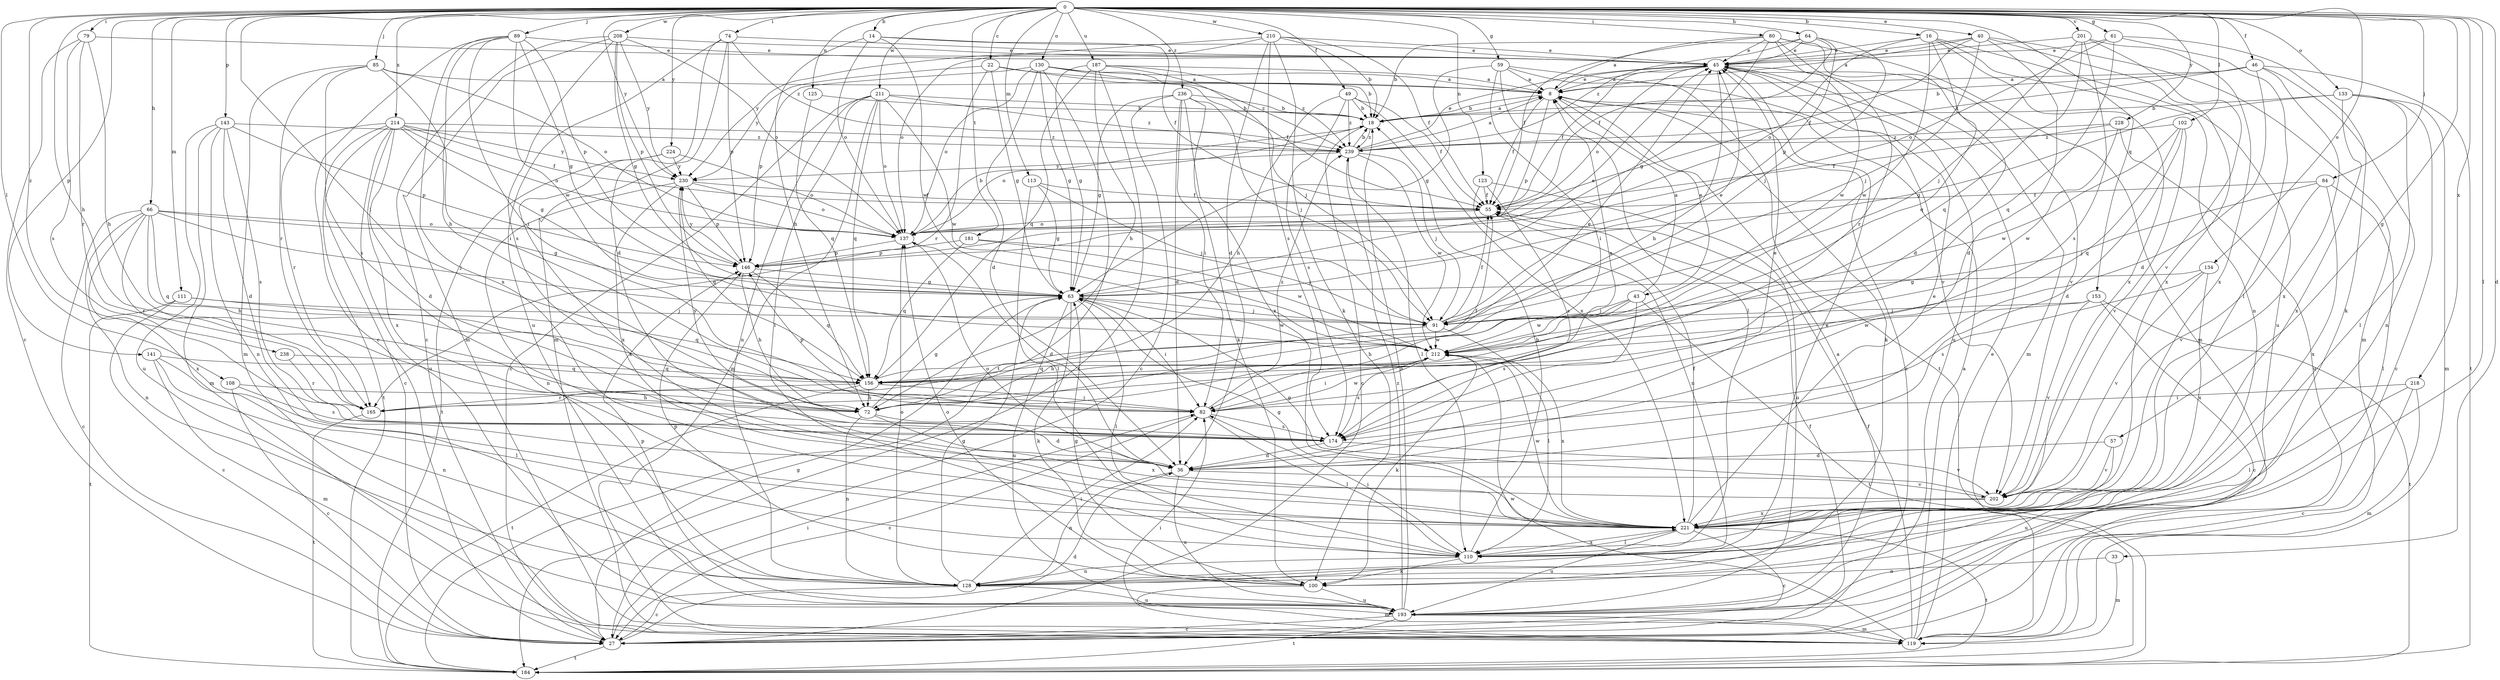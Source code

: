 strict digraph  {
0;
8;
14;
16;
18;
22;
27;
33;
36;
40;
43;
45;
46;
49;
55;
57;
59;
61;
63;
64;
66;
72;
74;
79;
80;
82;
84;
85;
89;
91;
100;
102;
108;
110;
111;
113;
119;
123;
125;
128;
130;
133;
134;
137;
141;
143;
146;
153;
156;
165;
174;
181;
184;
187;
193;
201;
202;
208;
210;
211;
212;
214;
218;
221;
224;
228;
230;
236;
238;
239;
0 -> 14  [label=b];
0 -> 16  [label=b];
0 -> 22  [label=c];
0 -> 33  [label=d];
0 -> 40  [label=e];
0 -> 46  [label=f];
0 -> 49  [label=f];
0 -> 57  [label=g];
0 -> 59  [label=g];
0 -> 61  [label=g];
0 -> 64  [label=h];
0 -> 66  [label=h];
0 -> 72  [label=h];
0 -> 74  [label=i];
0 -> 79  [label=i];
0 -> 80  [label=i];
0 -> 82  [label=i];
0 -> 84  [label=j];
0 -> 85  [label=j];
0 -> 89  [label=j];
0 -> 102  [label=l];
0 -> 108  [label=l];
0 -> 110  [label=l];
0 -> 111  [label=m];
0 -> 113  [label=m];
0 -> 123  [label=n];
0 -> 125  [label=n];
0 -> 130  [label=o];
0 -> 133  [label=o];
0 -> 134  [label=o];
0 -> 141  [label=p];
0 -> 143  [label=p];
0 -> 153  [label=q];
0 -> 181  [label=t];
0 -> 187  [label=u];
0 -> 201  [label=v];
0 -> 208  [label=w];
0 -> 210  [label=w];
0 -> 211  [label=w];
0 -> 214  [label=x];
0 -> 218  [label=x];
0 -> 224  [label=y];
0 -> 228  [label=y];
0 -> 230  [label=y];
0 -> 236  [label=z];
0 -> 238  [label=z];
8 -> 18  [label=b];
8 -> 27  [label=c];
8 -> 43  [label=e];
8 -> 45  [label=e];
8 -> 55  [label=f];
8 -> 100  [label=k];
8 -> 146  [label=p];
14 -> 45  [label=e];
14 -> 55  [label=f];
14 -> 72  [label=h];
14 -> 137  [label=o];
14 -> 212  [label=w];
16 -> 45  [label=e];
16 -> 128  [label=n];
16 -> 137  [label=o];
16 -> 156  [label=q];
16 -> 193  [label=u];
16 -> 212  [label=w];
16 -> 221  [label=x];
18 -> 8  [label=a];
18 -> 27  [label=c];
18 -> 137  [label=o];
18 -> 239  [label=z];
22 -> 8  [label=a];
22 -> 55  [label=f];
22 -> 63  [label=g];
22 -> 165  [label=r];
22 -> 230  [label=y];
27 -> 36  [label=d];
27 -> 55  [label=f];
27 -> 63  [label=g];
27 -> 82  [label=i];
27 -> 184  [label=t];
33 -> 119  [label=m];
33 -> 128  [label=n];
36 -> 128  [label=n];
36 -> 193  [label=u];
36 -> 202  [label=v];
40 -> 8  [label=a];
40 -> 36  [label=d];
40 -> 45  [label=e];
40 -> 55  [label=f];
40 -> 91  [label=j];
40 -> 119  [label=m];
40 -> 221  [label=x];
43 -> 8  [label=a];
43 -> 72  [label=h];
43 -> 91  [label=j];
43 -> 174  [label=s];
43 -> 184  [label=t];
43 -> 212  [label=w];
45 -> 8  [label=a];
45 -> 55  [label=f];
45 -> 72  [label=h];
45 -> 119  [label=m];
45 -> 137  [label=o];
45 -> 193  [label=u];
45 -> 202  [label=v];
46 -> 8  [label=a];
46 -> 18  [label=b];
46 -> 36  [label=d];
46 -> 128  [label=n];
46 -> 184  [label=t];
46 -> 221  [label=x];
46 -> 239  [label=z];
49 -> 18  [label=b];
49 -> 55  [label=f];
49 -> 72  [label=h];
49 -> 174  [label=s];
49 -> 221  [label=x];
49 -> 239  [label=z];
55 -> 137  [label=o];
57 -> 36  [label=d];
57 -> 193  [label=u];
57 -> 202  [label=v];
59 -> 8  [label=a];
59 -> 63  [label=g];
59 -> 82  [label=i];
59 -> 110  [label=l];
59 -> 184  [label=t];
59 -> 202  [label=v];
61 -> 45  [label=e];
61 -> 100  [label=k];
61 -> 110  [label=l];
61 -> 137  [label=o];
61 -> 156  [label=q];
63 -> 45  [label=e];
63 -> 82  [label=i];
63 -> 91  [label=j];
63 -> 100  [label=k];
63 -> 110  [label=l];
63 -> 193  [label=u];
63 -> 212  [label=w];
64 -> 18  [label=b];
64 -> 45  [label=e];
64 -> 55  [label=f];
64 -> 91  [label=j];
64 -> 146  [label=p];
64 -> 239  [label=z];
66 -> 27  [label=c];
66 -> 63  [label=g];
66 -> 72  [label=h];
66 -> 91  [label=j];
66 -> 128  [label=n];
66 -> 137  [label=o];
66 -> 156  [label=q];
66 -> 165  [label=r];
66 -> 221  [label=x];
72 -> 36  [label=d];
72 -> 63  [label=g];
72 -> 128  [label=n];
72 -> 221  [label=x];
74 -> 36  [label=d];
74 -> 45  [label=e];
74 -> 119  [label=m];
74 -> 146  [label=p];
74 -> 193  [label=u];
74 -> 239  [label=z];
79 -> 27  [label=c];
79 -> 45  [label=e];
79 -> 72  [label=h];
79 -> 165  [label=r];
79 -> 174  [label=s];
80 -> 8  [label=a];
80 -> 36  [label=d];
80 -> 45  [label=e];
80 -> 55  [label=f];
80 -> 63  [label=g];
80 -> 119  [label=m];
80 -> 165  [label=r];
80 -> 212  [label=w];
82 -> 8  [label=a];
82 -> 27  [label=c];
82 -> 110  [label=l];
82 -> 146  [label=p];
82 -> 174  [label=s];
82 -> 212  [label=w];
82 -> 239  [label=z];
84 -> 55  [label=f];
84 -> 91  [label=j];
84 -> 110  [label=l];
84 -> 202  [label=v];
84 -> 221  [label=x];
85 -> 8  [label=a];
85 -> 82  [label=i];
85 -> 119  [label=m];
85 -> 137  [label=o];
85 -> 165  [label=r];
85 -> 174  [label=s];
89 -> 27  [label=c];
89 -> 45  [label=e];
89 -> 63  [label=g];
89 -> 72  [label=h];
89 -> 82  [label=i];
89 -> 146  [label=p];
89 -> 212  [label=w];
89 -> 221  [label=x];
91 -> 45  [label=e];
91 -> 55  [label=f];
91 -> 72  [label=h];
91 -> 110  [label=l];
91 -> 212  [label=w];
100 -> 63  [label=g];
100 -> 119  [label=m];
100 -> 137  [label=o];
100 -> 146  [label=p];
100 -> 193  [label=u];
102 -> 36  [label=d];
102 -> 156  [label=q];
102 -> 202  [label=v];
102 -> 212  [label=w];
102 -> 239  [label=z];
108 -> 27  [label=c];
108 -> 72  [label=h];
108 -> 174  [label=s];
110 -> 18  [label=b];
110 -> 82  [label=i];
110 -> 100  [label=k];
110 -> 128  [label=n];
110 -> 221  [label=x];
111 -> 27  [label=c];
111 -> 91  [label=j];
111 -> 156  [label=q];
111 -> 184  [label=t];
113 -> 55  [label=f];
113 -> 63  [label=g];
113 -> 91  [label=j];
113 -> 110  [label=l];
119 -> 8  [label=a];
119 -> 45  [label=e];
119 -> 55  [label=f];
119 -> 82  [label=i];
119 -> 212  [label=w];
123 -> 55  [label=f];
123 -> 128  [label=n];
123 -> 174  [label=s];
123 -> 193  [label=u];
125 -> 18  [label=b];
125 -> 156  [label=q];
128 -> 27  [label=c];
128 -> 45  [label=e];
128 -> 63  [label=g];
128 -> 82  [label=i];
128 -> 137  [label=o];
128 -> 193  [label=u];
130 -> 8  [label=a];
130 -> 18  [label=b];
130 -> 36  [label=d];
130 -> 63  [label=g];
130 -> 137  [label=o];
130 -> 146  [label=p];
130 -> 184  [label=t];
130 -> 239  [label=z];
133 -> 18  [label=b];
133 -> 27  [label=c];
133 -> 63  [label=g];
133 -> 110  [label=l];
133 -> 119  [label=m];
133 -> 221  [label=x];
134 -> 63  [label=g];
134 -> 174  [label=s];
134 -> 202  [label=v];
134 -> 221  [label=x];
137 -> 18  [label=b];
137 -> 36  [label=d];
137 -> 146  [label=p];
141 -> 110  [label=l];
141 -> 119  [label=m];
141 -> 128  [label=n];
141 -> 156  [label=q];
143 -> 36  [label=d];
143 -> 119  [label=m];
143 -> 128  [label=n];
143 -> 146  [label=p];
143 -> 174  [label=s];
143 -> 193  [label=u];
143 -> 239  [label=z];
146 -> 63  [label=g];
146 -> 72  [label=h];
146 -> 156  [label=q];
146 -> 230  [label=y];
153 -> 27  [label=c];
153 -> 91  [label=j];
153 -> 184  [label=t];
153 -> 202  [label=v];
153 -> 212  [label=w];
156 -> 45  [label=e];
156 -> 72  [label=h];
156 -> 82  [label=i];
156 -> 165  [label=r];
156 -> 184  [label=t];
165 -> 55  [label=f];
165 -> 184  [label=t];
174 -> 36  [label=d];
174 -> 45  [label=e];
174 -> 202  [label=v];
174 -> 230  [label=y];
181 -> 91  [label=j];
181 -> 146  [label=p];
181 -> 156  [label=q];
181 -> 212  [label=w];
187 -> 8  [label=a];
187 -> 63  [label=g];
187 -> 72  [label=h];
187 -> 91  [label=j];
187 -> 156  [label=q];
187 -> 184  [label=t];
187 -> 239  [label=z];
193 -> 8  [label=a];
193 -> 18  [label=b];
193 -> 27  [label=c];
193 -> 119  [label=m];
193 -> 146  [label=p];
193 -> 184  [label=t];
193 -> 239  [label=z];
201 -> 45  [label=e];
201 -> 91  [label=j];
201 -> 156  [label=q];
201 -> 174  [label=s];
201 -> 202  [label=v];
201 -> 221  [label=x];
202 -> 63  [label=g];
202 -> 137  [label=o];
202 -> 221  [label=x];
208 -> 27  [label=c];
208 -> 45  [label=e];
208 -> 63  [label=g];
208 -> 119  [label=m];
208 -> 137  [label=o];
208 -> 146  [label=p];
208 -> 174  [label=s];
208 -> 230  [label=y];
210 -> 18  [label=b];
210 -> 36  [label=d];
210 -> 45  [label=e];
210 -> 55  [label=f];
210 -> 100  [label=k];
210 -> 137  [label=o];
210 -> 174  [label=s];
210 -> 230  [label=y];
211 -> 18  [label=b];
211 -> 27  [label=c];
211 -> 110  [label=l];
211 -> 119  [label=m];
211 -> 128  [label=n];
211 -> 137  [label=o];
211 -> 156  [label=q];
211 -> 212  [label=w];
211 -> 239  [label=z];
212 -> 82  [label=i];
212 -> 100  [label=k];
212 -> 156  [label=q];
212 -> 174  [label=s];
212 -> 221  [label=x];
214 -> 27  [label=c];
214 -> 36  [label=d];
214 -> 55  [label=f];
214 -> 63  [label=g];
214 -> 137  [label=o];
214 -> 165  [label=r];
214 -> 184  [label=t];
214 -> 193  [label=u];
214 -> 221  [label=x];
214 -> 230  [label=y];
214 -> 239  [label=z];
218 -> 27  [label=c];
218 -> 82  [label=i];
218 -> 110  [label=l];
218 -> 119  [label=m];
221 -> 27  [label=c];
221 -> 45  [label=e];
221 -> 55  [label=f];
221 -> 63  [label=g];
221 -> 110  [label=l];
221 -> 184  [label=t];
221 -> 193  [label=u];
221 -> 212  [label=w];
224 -> 137  [label=o];
224 -> 184  [label=t];
224 -> 221  [label=x];
224 -> 230  [label=y];
228 -> 55  [label=f];
228 -> 193  [label=u];
228 -> 212  [label=w];
228 -> 239  [label=z];
230 -> 55  [label=f];
230 -> 128  [label=n];
230 -> 137  [label=o];
230 -> 146  [label=p];
230 -> 156  [label=q];
230 -> 221  [label=x];
236 -> 18  [label=b];
236 -> 27  [label=c];
236 -> 36  [label=d];
236 -> 63  [label=g];
236 -> 82  [label=i];
236 -> 91  [label=j];
236 -> 100  [label=k];
236 -> 221  [label=x];
238 -> 156  [label=q];
238 -> 165  [label=r];
239 -> 8  [label=a];
239 -> 18  [label=b];
239 -> 45  [label=e];
239 -> 91  [label=j];
239 -> 110  [label=l];
239 -> 212  [label=w];
239 -> 230  [label=y];
}
